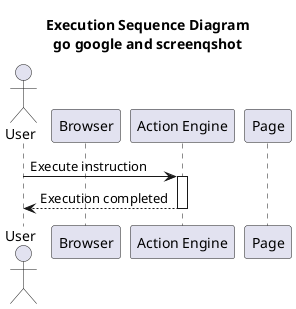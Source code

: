 @startuml
title Execution Sequence Diagram\ngo google and screenqshot

actor User
participant "Browser" as B
participant "Action Engine" as AE
participant "Page" as P

User -> AE: Execute instruction
activate AE

AE --> User: Execution completed
deactivate AE
@enduml